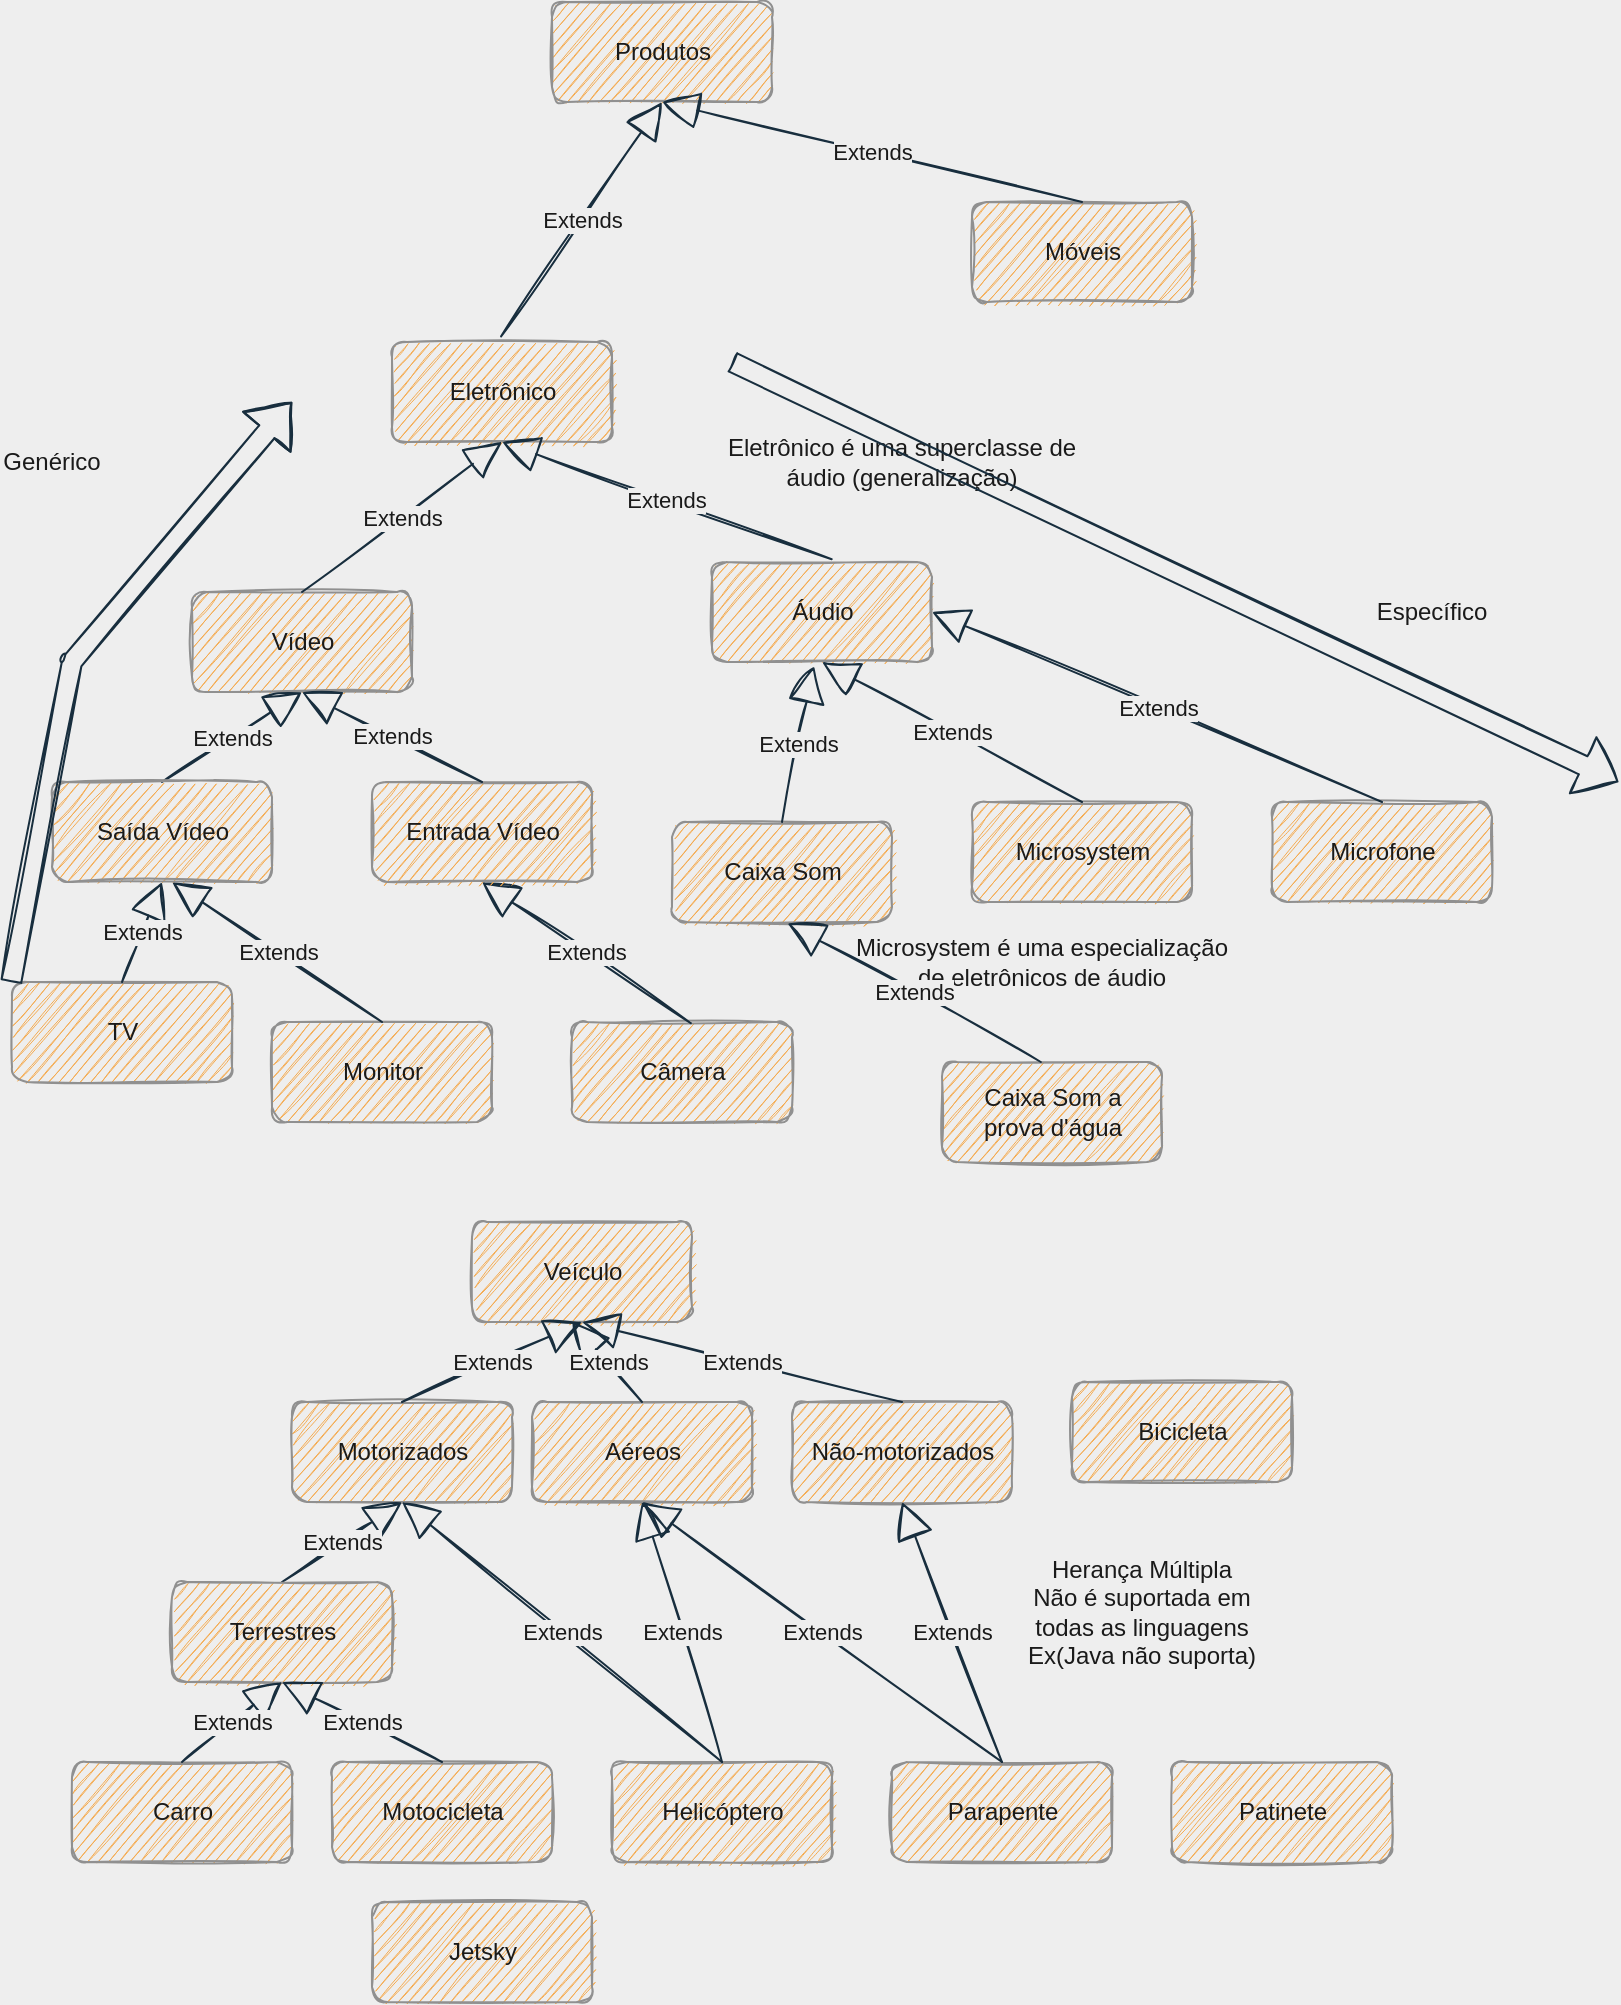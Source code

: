 <mxfile version="14.4.2" type="device" pages="2"><diagram id="pNvRy6HshbdVwUIG4HeG" name="generalizacao-especializacao"><mxGraphModel dx="1662" dy="1790" grid="1" gridSize="10" guides="1" tooltips="1" connect="1" arrows="1" fold="1" page="1" pageScale="1" pageWidth="1169" pageHeight="827" background="#EEEEEE" math="0" shadow="0"><root><mxCell id="0"/><mxCell id="1" parent="0"/><mxCell id="xik-Tfrkoubl64hdJWwV-4" value="TV" style="html=1;strokeColor=#909090;fillColor=#F5AB50;fontColor=#1A1A1A;sketch=1;rounded=1;" parent="1" vertex="1"><mxGeometry x="10" y="330" width="110" height="50" as="geometry"/></mxCell><mxCell id="xik-Tfrkoubl64hdJWwV-5" value="Monitor" style="html=1;strokeColor=#909090;fillColor=#F5AB50;fontColor=#1A1A1A;sketch=1;rounded=1;" parent="1" vertex="1"><mxGeometry x="140" y="350" width="110" height="50" as="geometry"/></mxCell><mxCell id="xik-Tfrkoubl64hdJWwV-6" value="Câmera" style="html=1;strokeColor=#909090;fillColor=#F5AB50;fontColor=#1A1A1A;sketch=1;rounded=1;" parent="1" vertex="1"><mxGeometry x="290" y="350" width="110" height="50" as="geometry"/></mxCell><mxCell id="xik-Tfrkoubl64hdJWwV-7" value="Microsystem" style="html=1;strokeColor=#909090;fillColor=#F5AB50;fontColor=#1A1A1A;sketch=1;rounded=1;" parent="1" vertex="1"><mxGeometry x="490" y="240" width="110" height="50" as="geometry"/></mxCell><mxCell id="xik-Tfrkoubl64hdJWwV-8" value="Caixa Som" style="html=1;strokeColor=#909090;fillColor=#F5AB50;fontColor=#1A1A1A;sketch=1;rounded=1;" parent="1" vertex="1"><mxGeometry x="340" y="250" width="110" height="50" as="geometry"/></mxCell><mxCell id="xik-Tfrkoubl64hdJWwV-9" value="Eletrônico" style="html=1;strokeColor=#909090;fillColor=#F5AB50;fontColor=#1A1A1A;sketch=1;rounded=1;" parent="1" vertex="1"><mxGeometry x="200" y="10" width="110" height="50" as="geometry"/></mxCell><mxCell id="xik-Tfrkoubl64hdJWwV-10" value="Vídeo" style="html=1;strokeColor=#909090;fillColor=#F5AB50;fontColor=#1A1A1A;sketch=1;rounded=1;" parent="1" vertex="1"><mxGeometry x="100" y="135" width="110" height="50" as="geometry"/></mxCell><mxCell id="xik-Tfrkoubl64hdJWwV-11" value="Extends" style="endArrow=block;endSize=16;endFill=0;html=1;strokeColor=#182E3E;fontColor=#1A1A1A;exitX=0.5;exitY=0;exitDx=0;exitDy=0;entryX=0.5;entryY=1;entryDx=0;entryDy=0;labelBackgroundColor=#EEEEEE;sketch=1;" parent="1" source="xik-Tfrkoubl64hdJWwV-15" target="xik-Tfrkoubl64hdJWwV-10" edge="1"><mxGeometry width="160" relative="1" as="geometry"><mxPoint x="120" y="190" as="sourcePoint"/><mxPoint x="280" y="190" as="targetPoint"/></mxGeometry></mxCell><mxCell id="xik-Tfrkoubl64hdJWwV-12" value="Extends" style="endArrow=block;endSize=16;endFill=0;html=1;strokeColor=#182E3E;fontColor=#1A1A1A;exitX=0.5;exitY=0;exitDx=0;exitDy=0;entryX=0.5;entryY=1;entryDx=0;entryDy=0;labelBackgroundColor=#EEEEEE;sketch=1;" parent="1" source="xik-Tfrkoubl64hdJWwV-10" target="xik-Tfrkoubl64hdJWwV-9" edge="1"><mxGeometry width="160" relative="1" as="geometry"><mxPoint x="105" y="230" as="sourcePoint"/><mxPoint x="155" y="170" as="targetPoint"/></mxGeometry></mxCell><mxCell id="xik-Tfrkoubl64hdJWwV-13" value="Extends" style="endArrow=block;endSize=16;endFill=0;html=1;strokeColor=#182E3E;fontColor=#1A1A1A;exitX=0.5;exitY=0;exitDx=0;exitDy=0;labelBackgroundColor=#EEEEEE;sketch=1;" parent="1" source="xik-Tfrkoubl64hdJWwV-5" edge="1"><mxGeometry width="160" relative="1" as="geometry"><mxPoint x="85" y="260" as="sourcePoint"/><mxPoint x="90" y="280" as="targetPoint"/></mxGeometry></mxCell><mxCell id="xik-Tfrkoubl64hdJWwV-14" value="Extends" style="endArrow=block;endSize=16;endFill=0;html=1;strokeColor=#182E3E;fontColor=#1A1A1A;exitX=0.54;exitY=0.012;exitDx=0;exitDy=0;exitPerimeter=0;entryX=0.5;entryY=1;entryDx=0;entryDy=0;labelBackgroundColor=#EEEEEE;sketch=1;" parent="1" source="xik-Tfrkoubl64hdJWwV-6" target="xik-Tfrkoubl64hdJWwV-17" edge="1"><mxGeometry width="160" relative="1" as="geometry"><mxPoint x="235" y="260" as="sourcePoint"/><mxPoint x="240" y="190" as="targetPoint"/></mxGeometry></mxCell><mxCell id="xik-Tfrkoubl64hdJWwV-15" value="Saída Vídeo" style="html=1;strokeColor=#909090;fillColor=#F5AB50;fontColor=#1A1A1A;sketch=1;rounded=1;" parent="1" vertex="1"><mxGeometry x="30" y="230" width="110" height="50" as="geometry"/></mxCell><mxCell id="xik-Tfrkoubl64hdJWwV-16" value="Extends" style="endArrow=block;endSize=16;endFill=0;html=1;strokeColor=#182E3E;fontColor=#1A1A1A;exitX=0.5;exitY=0;exitDx=0;exitDy=0;entryX=0.5;entryY=1;entryDx=0;entryDy=0;labelBackgroundColor=#EEEEEE;sketch=1;" parent="1" source="xik-Tfrkoubl64hdJWwV-4" target="xik-Tfrkoubl64hdJWwV-15" edge="1"><mxGeometry width="160" relative="1" as="geometry"><mxPoint x="65" y="330" as="sourcePoint"/><mxPoint x="155" y="180" as="targetPoint"/></mxGeometry></mxCell><mxCell id="xik-Tfrkoubl64hdJWwV-17" value="Entrada Vídeo" style="html=1;strokeColor=#909090;fillColor=#F5AB50;fontColor=#1A1A1A;sketch=1;rounded=1;" parent="1" vertex="1"><mxGeometry x="190" y="230" width="110" height="50" as="geometry"/></mxCell><mxCell id="xik-Tfrkoubl64hdJWwV-18" value="Extends" style="endArrow=block;endSize=16;endFill=0;html=1;strokeColor=#182E3E;fontColor=#1A1A1A;exitX=0.5;exitY=0;exitDx=0;exitDy=0;entryX=0.5;entryY=1;entryDx=0;entryDy=0;labelBackgroundColor=#EEEEEE;sketch=1;" parent="1" source="xik-Tfrkoubl64hdJWwV-17" target="xik-Tfrkoubl64hdJWwV-10" edge="1"><mxGeometry width="160" relative="1" as="geometry"><mxPoint x="359.4" y="360.6" as="sourcePoint"/><mxPoint x="255" y="290" as="targetPoint"/></mxGeometry></mxCell><mxCell id="xik-Tfrkoubl64hdJWwV-19" value="Áudio" style="html=1;strokeColor=#909090;fillColor=#F5AB50;fontColor=#1A1A1A;sketch=1;rounded=1;" parent="1" vertex="1"><mxGeometry x="360" y="120" width="110" height="50" as="geometry"/></mxCell><mxCell id="xik-Tfrkoubl64hdJWwV-20" value="Extends" style="endArrow=block;endSize=16;endFill=0;html=1;strokeColor=#182E3E;fontColor=#1A1A1A;exitX=0.544;exitY=-0.028;exitDx=0;exitDy=0;exitPerimeter=0;entryX=0.5;entryY=1;entryDx=0;entryDy=0;labelBackgroundColor=#EEEEEE;sketch=1;" parent="1" source="xik-Tfrkoubl64hdJWwV-19" target="xik-Tfrkoubl64hdJWwV-9" edge="1"><mxGeometry width="160" relative="1" as="geometry"><mxPoint x="255" y="240" as="sourcePoint"/><mxPoint x="240" y="80" as="targetPoint"/></mxGeometry></mxCell><mxCell id="xik-Tfrkoubl64hdJWwV-21" value="Extends" style="endArrow=block;endSize=16;endFill=0;html=1;strokeColor=#182E3E;fontColor=#1A1A1A;exitX=0.5;exitY=0;exitDx=0;exitDy=0;entryX=0.5;entryY=1;entryDx=0;entryDy=0;labelBackgroundColor=#EEEEEE;sketch=1;" parent="1" source="xik-Tfrkoubl64hdJWwV-7" target="xik-Tfrkoubl64hdJWwV-19" edge="1"><mxGeometry width="160" relative="1" as="geometry"><mxPoint x="329.84" y="138.6" as="sourcePoint"/><mxPoint x="220" y="80" as="targetPoint"/></mxGeometry></mxCell><mxCell id="xik-Tfrkoubl64hdJWwV-22" value="Extends" style="endArrow=block;endSize=16;endFill=0;html=1;strokeColor=#182E3E;fontColor=#1A1A1A;exitX=0.5;exitY=0;exitDx=0;exitDy=0;labelBackgroundColor=#EEEEEE;sketch=1;" parent="1" source="xik-Tfrkoubl64hdJWwV-8" edge="1"><mxGeometry width="160" relative="1" as="geometry"><mxPoint x="555" y="250" as="sourcePoint"/><mxPoint x="411" y="172" as="targetPoint"/></mxGeometry></mxCell><mxCell id="xik-Tfrkoubl64hdJWwV-23" value="Microfone" style="html=1;strokeColor=#909090;fillColor=#F5AB50;fontColor=#1A1A1A;sketch=1;rounded=1;" parent="1" vertex="1"><mxGeometry x="640" y="240" width="110" height="50" as="geometry"/></mxCell><mxCell id="xik-Tfrkoubl64hdJWwV-26" value="Extends" style="endArrow=block;endSize=16;endFill=0;html=1;strokeColor=#182E3E;fontColor=#1A1A1A;exitX=0.5;exitY=0;exitDx=0;exitDy=0;entryX=1;entryY=0.5;entryDx=0;entryDy=0;labelBackgroundColor=#EEEEEE;sketch=1;" parent="1" source="xik-Tfrkoubl64hdJWwV-23" target="xik-Tfrkoubl64hdJWwV-19" edge="1"><mxGeometry width="160" relative="1" as="geometry"><mxPoint x="555" y="250" as="sourcePoint"/><mxPoint x="425" y="180" as="targetPoint"/></mxGeometry></mxCell><mxCell id="xik-Tfrkoubl64hdJWwV-27" value="Eletrônico é uma superclasse de áudio (generalização)" style="text;html=1;strokeColor=none;fillColor=none;align=center;verticalAlign=middle;whiteSpace=wrap;fontColor=#1A1A1A;sketch=1;rounded=1;" parent="1" vertex="1"><mxGeometry x="360" y="60" width="190" height="20" as="geometry"/></mxCell><mxCell id="xik-Tfrkoubl64hdJWwV-28" value="Microsystem é uma especialização de eletrônicos de áudio" style="text;html=1;strokeColor=none;fillColor=none;align=center;verticalAlign=middle;whiteSpace=wrap;fontColor=#1A1A1A;sketch=1;rounded=1;" parent="1" vertex="1"><mxGeometry x="430" y="310" width="190" height="20" as="geometry"/></mxCell><mxCell id="xik-Tfrkoubl64hdJWwV-29" value="Caixa Som a &lt;br&gt;prova d'água" style="html=1;strokeColor=#909090;fillColor=#F5AB50;fontColor=#1A1A1A;sketch=1;rounded=1;" parent="1" vertex="1"><mxGeometry x="475" y="370" width="110" height="50" as="geometry"/></mxCell><mxCell id="xik-Tfrkoubl64hdJWwV-30" value="Extends" style="endArrow=block;endSize=16;endFill=0;html=1;strokeColor=#182E3E;fontColor=#1A1A1A;exitX=0.54;exitY=0.012;exitDx=0;exitDy=0;exitPerimeter=0;entryX=0.525;entryY=1.012;entryDx=0;entryDy=0;entryPerimeter=0;labelBackgroundColor=#EEEEEE;sketch=1;" parent="1" target="xik-Tfrkoubl64hdJWwV-8" edge="1"><mxGeometry width="160" relative="1" as="geometry"><mxPoint x="524.4" y="370" as="sourcePoint"/><mxPoint x="420" y="299.4" as="targetPoint"/></mxGeometry></mxCell><mxCell id="xik-Tfrkoubl64hdJWwV-31" value="Carro" style="html=1;strokeColor=#909090;fillColor=#F5AB50;fontColor=#1A1A1A;sketch=1;rounded=1;" parent="1" vertex="1"><mxGeometry x="40" y="720" width="110" height="50" as="geometry"/></mxCell><mxCell id="xik-Tfrkoubl64hdJWwV-32" value="Motocicleta" style="html=1;strokeColor=#909090;fillColor=#F5AB50;fontColor=#1A1A1A;sketch=1;rounded=1;" parent="1" vertex="1"><mxGeometry x="170" y="720" width="110" height="50" as="geometry"/></mxCell><mxCell id="xik-Tfrkoubl64hdJWwV-33" value="Bicicleta" style="html=1;strokeColor=#909090;fillColor=#F5AB50;fontColor=#1A1A1A;sketch=1;rounded=1;" parent="1" vertex="1"><mxGeometry x="540" y="530" width="110" height="50" as="geometry"/></mxCell><mxCell id="xik-Tfrkoubl64hdJWwV-34" value="Jetsky" style="html=1;strokeColor=#909090;fillColor=#F5AB50;fontColor=#1A1A1A;sketch=1;rounded=1;" parent="1" vertex="1"><mxGeometry x="190" y="790" width="110" height="50" as="geometry"/></mxCell><mxCell id="xik-Tfrkoubl64hdJWwV-35" value="Helicóptero" style="html=1;strokeColor=#909090;fillColor=#F5AB50;fontColor=#1A1A1A;sketch=1;rounded=1;" parent="1" vertex="1"><mxGeometry x="310" y="720" width="110" height="50" as="geometry"/></mxCell><mxCell id="xik-Tfrkoubl64hdJWwV-36" value="Veículo" style="html=1;strokeColor=#909090;fillColor=#F5AB50;fontColor=#1A1A1A;sketch=1;rounded=1;" parent="1" vertex="1"><mxGeometry x="240" y="450" width="110" height="50" as="geometry"/></mxCell><mxCell id="xik-Tfrkoubl64hdJWwV-37" value="Patinete" style="html=1;strokeColor=#909090;fillColor=#F5AB50;fontColor=#1A1A1A;sketch=1;rounded=1;" parent="1" vertex="1"><mxGeometry x="590" y="720" width="110" height="50" as="geometry"/></mxCell><mxCell id="xik-Tfrkoubl64hdJWwV-38" value="Motorizados" style="html=1;strokeColor=#909090;fillColor=#F5AB50;fontColor=#1A1A1A;sketch=1;rounded=1;" parent="1" vertex="1"><mxGeometry x="150" y="540" width="110" height="50" as="geometry"/></mxCell><mxCell id="xik-Tfrkoubl64hdJWwV-39" value="Não-motorizados" style="html=1;strokeColor=#909090;fillColor=#F5AB50;fontColor=#1A1A1A;sketch=1;rounded=1;" parent="1" vertex="1"><mxGeometry x="400" y="540" width="110" height="50" as="geometry"/></mxCell><mxCell id="xik-Tfrkoubl64hdJWwV-40" value="Extends" style="endArrow=block;endSize=16;endFill=0;html=1;strokeColor=#182E3E;fontColor=#1A1A1A;exitX=0.5;exitY=0;exitDx=0;exitDy=0;entryX=0.5;entryY=1;entryDx=0;entryDy=0;labelBackgroundColor=#EEEEEE;sketch=1;" parent="1" source="xik-Tfrkoubl64hdJWwV-38" target="xik-Tfrkoubl64hdJWwV-36" edge="1"><mxGeometry width="160" relative="1" as="geometry"><mxPoint x="280" y="600" as="sourcePoint"/><mxPoint x="440" y="600" as="targetPoint"/></mxGeometry></mxCell><mxCell id="xik-Tfrkoubl64hdJWwV-41" value="Extends" style="endArrow=block;endSize=16;endFill=0;html=1;strokeColor=#182E3E;fontColor=#1A1A1A;exitX=0.5;exitY=0;exitDx=0;exitDy=0;entryX=0.5;entryY=1;entryDx=0;entryDy=0;labelBackgroundColor=#EEEEEE;sketch=1;" parent="1" source="xik-Tfrkoubl64hdJWwV-39" target="xik-Tfrkoubl64hdJWwV-36" edge="1"><mxGeometry width="160" relative="1" as="geometry"><mxPoint x="215" y="550" as="sourcePoint"/><mxPoint x="305" y="510" as="targetPoint"/></mxGeometry></mxCell><mxCell id="xik-Tfrkoubl64hdJWwV-42" value="Extends" style="endArrow=block;endSize=16;endFill=0;html=1;strokeColor=#182E3E;fontColor=#1A1A1A;exitX=0.5;exitY=0;exitDx=0;exitDy=0;entryX=0.5;entryY=1;entryDx=0;entryDy=0;labelBackgroundColor=#EEEEEE;sketch=1;" parent="1" source="xik-Tfrkoubl64hdJWwV-43" target="xik-Tfrkoubl64hdJWwV-38" edge="1"><mxGeometry width="160" relative="1" as="geometry"><mxPoint x="230" y="610" as="sourcePoint"/><mxPoint x="320" y="570" as="targetPoint"/></mxGeometry></mxCell><mxCell id="xik-Tfrkoubl64hdJWwV-43" value="Terrestres" style="html=1;strokeColor=#909090;fillColor=#F5AB50;fontColor=#1A1A1A;sketch=1;rounded=1;" parent="1" vertex="1"><mxGeometry x="90" y="630" width="110" height="50" as="geometry"/></mxCell><mxCell id="xik-Tfrkoubl64hdJWwV-44" value="Extends" style="endArrow=block;endSize=16;endFill=0;html=1;strokeColor=#182E3E;fontColor=#1A1A1A;exitX=0.5;exitY=0;exitDx=0;exitDy=0;entryX=0.5;entryY=1;entryDx=0;entryDy=0;labelBackgroundColor=#EEEEEE;sketch=1;" parent="1" source="xik-Tfrkoubl64hdJWwV-31" target="xik-Tfrkoubl64hdJWwV-43" edge="1"><mxGeometry width="160" relative="1" as="geometry"><mxPoint x="105" y="690" as="sourcePoint"/><mxPoint x="205" y="590" as="targetPoint"/></mxGeometry></mxCell><mxCell id="xik-Tfrkoubl64hdJWwV-45" value="Aéreos" style="html=1;strokeColor=#909090;fillColor=#F5AB50;fontColor=#1A1A1A;sketch=1;rounded=1;" parent="1" vertex="1"><mxGeometry x="270" y="540" width="110" height="50" as="geometry"/></mxCell><mxCell id="xik-Tfrkoubl64hdJWwV-46" value="Extends" style="endArrow=block;endSize=16;endFill=0;html=1;strokeColor=#182E3E;fontColor=#1A1A1A;exitX=0.5;exitY=0;exitDx=0;exitDy=0;entryX=0.5;entryY=1;entryDx=0;entryDy=0;labelBackgroundColor=#EEEEEE;sketch=1;" parent="1" source="xik-Tfrkoubl64hdJWwV-32" target="xik-Tfrkoubl64hdJWwV-43" edge="1"><mxGeometry width="160" relative="1" as="geometry"><mxPoint x="105" y="730" as="sourcePoint"/><mxPoint x="155" y="690" as="targetPoint"/></mxGeometry></mxCell><mxCell id="xik-Tfrkoubl64hdJWwV-48" value="Extends" style="endArrow=block;endSize=16;endFill=0;html=1;strokeColor=#182E3E;fontColor=#1A1A1A;exitX=0.5;exitY=0;exitDx=0;exitDy=0;entryX=0.5;entryY=1;entryDx=0;entryDy=0;labelBackgroundColor=#EEEEEE;sketch=1;" parent="1" source="xik-Tfrkoubl64hdJWwV-35" target="xik-Tfrkoubl64hdJWwV-45" edge="1"><mxGeometry width="160" relative="1" as="geometry"><mxPoint x="325" y="650" as="sourcePoint"/><mxPoint x="215" y="600" as="targetPoint"/></mxGeometry></mxCell><mxCell id="xik-Tfrkoubl64hdJWwV-49" value="Parapente" style="html=1;strokeColor=#909090;fillColor=#F5AB50;fontColor=#1A1A1A;sketch=1;rounded=1;" parent="1" vertex="1"><mxGeometry x="450" y="720" width="110" height="50" as="geometry"/></mxCell><mxCell id="xik-Tfrkoubl64hdJWwV-50" value="Extends" style="endArrow=block;endSize=16;endFill=0;html=1;strokeColor=#182E3E;fontColor=#1A1A1A;exitX=0.5;exitY=0;exitDx=0;exitDy=0;entryX=0.5;entryY=1;entryDx=0;entryDy=0;labelBackgroundColor=#EEEEEE;sketch=1;" parent="1" source="xik-Tfrkoubl64hdJWwV-49" target="xik-Tfrkoubl64hdJWwV-39" edge="1"><mxGeometry width="160" relative="1" as="geometry"><mxPoint x="415" y="550" as="sourcePoint"/><mxPoint x="410" y="590" as="targetPoint"/></mxGeometry></mxCell><mxCell id="xik-Tfrkoubl64hdJWwV-52" value="Extends" style="endArrow=block;endSize=16;endFill=0;html=1;strokeColor=#182E3E;fontColor=#1A1A1A;exitX=0.5;exitY=0;exitDx=0;exitDy=0;entryX=0.5;entryY=1;entryDx=0;entryDy=0;labelBackgroundColor=#EEEEEE;sketch=1;" parent="1" source="xik-Tfrkoubl64hdJWwV-49" target="xik-Tfrkoubl64hdJWwV-45" edge="1"><mxGeometry width="160" relative="1" as="geometry"><mxPoint x="420" y="690" as="sourcePoint"/><mxPoint x="580" y="690" as="targetPoint"/></mxGeometry></mxCell><mxCell id="xik-Tfrkoubl64hdJWwV-53" value="Extends" style="endArrow=block;endSize=16;endFill=0;html=1;strokeColor=#182E3E;fontColor=#1A1A1A;exitX=0.5;exitY=0;exitDx=0;exitDy=0;labelBackgroundColor=#EEEEEE;sketch=1;" parent="1" source="xik-Tfrkoubl64hdJWwV-45" edge="1"><mxGeometry width="160" relative="1" as="geometry"><mxPoint x="465" y="550" as="sourcePoint"/><mxPoint x="290" y="500" as="targetPoint"/></mxGeometry></mxCell><mxCell id="xik-Tfrkoubl64hdJWwV-54" value="Extends" style="endArrow=block;endSize=16;endFill=0;html=1;strokeColor=#182E3E;fontColor=#1A1A1A;exitX=0.5;exitY=0;exitDx=0;exitDy=0;entryX=0.5;entryY=1;entryDx=0;entryDy=0;labelBackgroundColor=#EEEEEE;sketch=1;" parent="1" source="xik-Tfrkoubl64hdJWwV-35" target="xik-Tfrkoubl64hdJWwV-38" edge="1"><mxGeometry width="160" relative="1" as="geometry"><mxPoint x="375" y="690" as="sourcePoint"/><mxPoint x="335" y="600" as="targetPoint"/></mxGeometry></mxCell><mxCell id="xik-Tfrkoubl64hdJWwV-56" value="Herança Múltipla&lt;br&gt;Não é suportada em todas as linguagens&lt;br&gt;Ex(Java não suporta)" style="text;html=1;strokeColor=none;fillColor=none;align=center;verticalAlign=middle;whiteSpace=wrap;fontColor=#1A1A1A;sketch=1;rounded=1;" parent="1" vertex="1"><mxGeometry x="510" y="610" width="130" height="70" as="geometry"/></mxCell><mxCell id="xik-Tfrkoubl64hdJWwV-57" value="" style="shape=flexArrow;endArrow=classic;html=1;strokeColor=#182E3E;fontColor=#1A1A1A;labelBackgroundColor=#EEEEEE;sketch=1;" parent="1" edge="1"><mxGeometry width="50" height="50" relative="1" as="geometry"><mxPoint x="9.622" y="330" as="sourcePoint"/><mxPoint x="150" y="40" as="targetPoint"/><Array as="points"><mxPoint x="40" y="170"/></Array></mxGeometry></mxCell><mxCell id="xik-Tfrkoubl64hdJWwV-58" value="Genérico" style="text;html=1;strokeColor=none;fillColor=none;align=center;verticalAlign=middle;whiteSpace=wrap;fontColor=#1A1A1A;sketch=1;rounded=1;" parent="1" vertex="1"><mxGeometry x="10" y="60" width="40" height="20" as="geometry"/></mxCell><mxCell id="xik-Tfrkoubl64hdJWwV-59" value="" style="shape=flexArrow;endArrow=classic;html=1;strokeColor=#182E3E;fontColor=#1A1A1A;labelBackgroundColor=#EEEEEE;sketch=1;" parent="1" edge="1"><mxGeometry width="50" height="50" relative="1" as="geometry"><mxPoint x="370" y="20" as="sourcePoint"/><mxPoint x="813.2" y="230" as="targetPoint"/></mxGeometry></mxCell><mxCell id="xik-Tfrkoubl64hdJWwV-60" value="Específico" style="text;html=1;strokeColor=none;fillColor=none;align=center;verticalAlign=middle;whiteSpace=wrap;fontColor=#1A1A1A;sketch=1;rounded=1;" parent="1" vertex="1"><mxGeometry x="700" y="135" width="40" height="20" as="geometry"/></mxCell><mxCell id="xik-Tfrkoubl64hdJWwV-61" value="Produtos" style="html=1;strokeColor=#909090;fillColor=#F5AB50;fontColor=#1A1A1A;sketch=1;rounded=1;" parent="1" vertex="1"><mxGeometry x="280" y="-160" width="110" height="50" as="geometry"/></mxCell><mxCell id="xik-Tfrkoubl64hdJWwV-62" value="Extends" style="endArrow=block;endSize=16;endFill=0;html=1;strokeColor=#182E3E;fontColor=#1A1A1A;exitX=0.496;exitY=-0.056;exitDx=0;exitDy=0;entryX=0.5;entryY=1;entryDx=0;entryDy=0;exitPerimeter=0;labelBackgroundColor=#EEEEEE;sketch=1;" parent="1" source="xik-Tfrkoubl64hdJWwV-9" target="xik-Tfrkoubl64hdJWwV-61" edge="1"><mxGeometry width="160" relative="1" as="geometry"><mxPoint x="165" y="140" as="sourcePoint"/><mxPoint x="265" y="70" as="targetPoint"/></mxGeometry></mxCell><mxCell id="xik-Tfrkoubl64hdJWwV-63" value="Móveis" style="html=1;strokeColor=#909090;fillColor=#F5AB50;fontColor=#1A1A1A;sketch=1;rounded=1;" parent="1" vertex="1"><mxGeometry x="490" y="-60" width="110" height="50" as="geometry"/></mxCell><mxCell id="xik-Tfrkoubl64hdJWwV-64" value="Extends" style="endArrow=block;endSize=16;endFill=0;html=1;strokeColor=#182E3E;fontColor=#1A1A1A;exitX=0.5;exitY=0;exitDx=0;exitDy=0;entryX=0.5;entryY=1;entryDx=0;entryDy=0;labelBackgroundColor=#EEEEEE;sketch=1;" parent="1" source="xik-Tfrkoubl64hdJWwV-63" target="xik-Tfrkoubl64hdJWwV-61" edge="1"><mxGeometry width="160" relative="1" as="geometry"><mxPoint x="264.56" y="17.2" as="sourcePoint"/><mxPoint x="345" y="-100" as="targetPoint"/></mxGeometry></mxCell></root></mxGraphModel></diagram><diagram id="WjxYW7se22wgXcxE3XEt" name="hierarquia-classes"><mxGraphModel dx="1960" dy="1286" grid="1" gridSize="10" guides="1" tooltips="1" connect="1" arrows="1" fold="1" page="1" pageScale="1" pageWidth="1169" pageHeight="827" background="#EEEEEE" math="0" shadow="0"><root><mxCell id="DKGGDvqiNPfzEnvMIPVl-0"/><mxCell id="DKGGDvqiNPfzEnvMIPVl-1" parent="DKGGDvqiNPfzEnvMIPVl-0"/><mxCell id="DKGGDvqiNPfzEnvMIPVl-2" value="Conta" style="swimlane;fontStyle=1;align=center;verticalAlign=top;childLayout=stackLayout;horizontal=1;startSize=26;horizontalStack=0;resizeParent=1;resizeParentMax=0;resizeLast=0;collapsible=1;marginBottom=0;strokeColor=#909090;fillColor=#F5AB50;fontColor=#1A1A1A;sketch=1;rounded=1;" parent="DKGGDvqiNPfzEnvMIPVl-1" vertex="1"><mxGeometry x="290" width="160" height="216" as="geometry"/></mxCell><mxCell id="DKGGDvqiNPfzEnvMIPVl-3" value="+ agencia: int" style="text;strokeColor=none;fillColor=none;align=left;verticalAlign=top;spacingLeft=4;spacingRight=4;overflow=hidden;rotatable=0;points=[[0,0.5],[1,0.5]];portConstraint=eastwest;sketch=1;rounded=1;fontColor=#1A1A1A;" parent="DKGGDvqiNPfzEnvMIPVl-2" vertex="1"><mxGeometry y="26" width="160" height="26" as="geometry"/></mxCell><mxCell id="DKGGDvqiNPfzEnvMIPVl-6" value="+ numero: int" style="text;strokeColor=none;fillColor=none;align=left;verticalAlign=top;spacingLeft=4;spacingRight=4;overflow=hidden;rotatable=0;points=[[0,0.5],[1,0.5]];portConstraint=eastwest;sketch=1;rounded=1;fontColor=#1A1A1A;" parent="DKGGDvqiNPfzEnvMIPVl-2" vertex="1"><mxGeometry y="52" width="160" height="26" as="geometry"/></mxCell><mxCell id="DKGGDvqiNPfzEnvMIPVl-8" value="+ titular: String" style="text;strokeColor=none;fillColor=none;align=left;verticalAlign=top;spacingLeft=4;spacingRight=4;overflow=hidden;rotatable=0;points=[[0,0.5],[1,0.5]];portConstraint=eastwest;sketch=1;rounded=1;fontColor=#1A1A1A;" parent="DKGGDvqiNPfzEnvMIPVl-2" vertex="1"><mxGeometry y="78" width="160" height="26" as="geometry"/></mxCell><mxCell id="DKGGDvqiNPfzEnvMIPVl-7" value="+ saldo: int" style="text;strokeColor=none;fillColor=none;align=left;verticalAlign=top;spacingLeft=4;spacingRight=4;overflow=hidden;rotatable=0;points=[[0,0.5],[1,0.5]];portConstraint=eastwest;sketch=1;rounded=1;fontColor=#1A1A1A;" parent="DKGGDvqiNPfzEnvMIPVl-2" vertex="1"><mxGeometry y="104" width="160" height="26" as="geometry"/></mxCell><mxCell id="DKGGDvqiNPfzEnvMIPVl-16" value="+ limiteSaques: int = 10" style="text;strokeColor=none;fillColor=none;align=left;verticalAlign=top;spacingLeft=4;spacingRight=4;overflow=hidden;rotatable=0;points=[[0,0.5],[1,0.5]];portConstraint=eastwest;sketch=1;rounded=1;fontColor=#1A1A1A;" parent="DKGGDvqiNPfzEnvMIPVl-2" vertex="1"><mxGeometry y="130" width="160" height="26" as="geometry"/></mxCell><mxCell id="DKGGDvqiNPfzEnvMIPVl-4" value="" style="line;strokeWidth=1;fillColor=none;align=left;verticalAlign=middle;spacingTop=-1;spacingLeft=3;spacingRight=3;rotatable=0;labelPosition=right;points=[];portConstraint=eastwest;sketch=1;rounded=1;labelBackgroundColor=#EEEEEE;strokeColor=#909090;fontColor=#1A1A1A;" parent="DKGGDvqiNPfzEnvMIPVl-2" vertex="1"><mxGeometry y="156" width="160" height="8" as="geometry"/></mxCell><mxCell id="DKGGDvqiNPfzEnvMIPVl-5" value="+ sacar(valor)" style="text;strokeColor=none;fillColor=none;align=left;verticalAlign=top;spacingLeft=4;spacingRight=4;overflow=hidden;rotatable=0;points=[[0,0.5],[1,0.5]];portConstraint=eastwest;sketch=1;rounded=1;fontColor=#1A1A1A;" parent="DKGGDvqiNPfzEnvMIPVl-2" vertex="1"><mxGeometry y="164" width="160" height="26" as="geometry"/></mxCell><mxCell id="DKGGDvqiNPfzEnvMIPVl-34" value="+ depositar(valor)" style="text;strokeColor=none;fillColor=none;align=left;verticalAlign=top;spacingLeft=4;spacingRight=4;overflow=hidden;rotatable=0;points=[[0,0.5],[1,0.5]];portConstraint=eastwest;sketch=1;rounded=1;fontColor=#1A1A1A;" parent="DKGGDvqiNPfzEnvMIPVl-2" vertex="1"><mxGeometry y="190" width="160" height="26" as="geometry"/></mxCell><mxCell id="DKGGDvqiNPfzEnvMIPVl-9" value="Poupança" style="swimlane;fontStyle=1;align=center;verticalAlign=top;childLayout=stackLayout;horizontal=1;startSize=26;horizontalStack=0;resizeParent=1;resizeParentMax=0;resizeLast=0;collapsible=1;marginBottom=0;strokeColor=#909090;fillColor=#F5AB50;fontColor=#1A1A1A;sketch=1;rounded=1;" parent="DKGGDvqiNPfzEnvMIPVl-1" vertex="1"><mxGeometry x="200" y="340" width="160" height="86" as="geometry"/></mxCell><mxCell id="DKGGDvqiNPfzEnvMIPVl-13" value="+ saldo: int" style="text;strokeColor=none;fillColor=none;align=left;verticalAlign=top;spacingLeft=4;spacingRight=4;overflow=hidden;rotatable=0;points=[[0,0.5],[1,0.5]];portConstraint=eastwest;sketch=1;rounded=1;fontColor=#1A1A1A;" parent="DKGGDvqiNPfzEnvMIPVl-9" vertex="1"><mxGeometry y="26" width="160" height="26" as="geometry"/></mxCell><mxCell id="DKGGDvqiNPfzEnvMIPVl-14" value="" style="line;strokeWidth=1;fillColor=none;align=left;verticalAlign=middle;spacingTop=-1;spacingLeft=3;spacingRight=3;rotatable=0;labelPosition=right;points=[];portConstraint=eastwest;sketch=1;rounded=1;labelBackgroundColor=#EEEEEE;strokeColor=#909090;fontColor=#1A1A1A;" parent="DKGGDvqiNPfzEnvMIPVl-9" vertex="1"><mxGeometry y="52" width="160" height="8" as="geometry"/></mxCell><mxCell id="DKGGDvqiNPfzEnvMIPVl-15" value="+ aplicarRendimentos()" style="text;strokeColor=none;fillColor=none;align=left;verticalAlign=top;spacingLeft=4;spacingRight=4;overflow=hidden;rotatable=0;points=[[0,0.5],[1,0.5]];portConstraint=eastwest;sketch=1;rounded=1;fontColor=#1A1A1A;" parent="DKGGDvqiNPfzEnvMIPVl-9" vertex="1"><mxGeometry y="60" width="160" height="26" as="geometry"/></mxCell><mxCell id="DKGGDvqiNPfzEnvMIPVl-17" value="Extends" style="endArrow=block;endSize=16;endFill=0;html=1;strokeColor=#182E3E;fontColor=#1A1A1A;entryX=0.465;entryY=1.046;entryDx=0;entryDy=0;entryPerimeter=0;exitX=0.5;exitY=0;exitDx=0;exitDy=0;sketch=1;labelBackgroundColor=#EEEEEE;" parent="DKGGDvqiNPfzEnvMIPVl-1" source="DKGGDvqiNPfzEnvMIPVl-9" target="DKGGDvqiNPfzEnvMIPVl-34" edge="1"><mxGeometry width="160" relative="1" as="geometry"><mxPoint x="150" y="320" as="sourcePoint"/><mxPoint x="310" y="320" as="targetPoint"/></mxGeometry></mxCell><mxCell id="DKGGDvqiNPfzEnvMIPVl-18" value="ContaSalário" style="swimlane;fontStyle=1;align=center;verticalAlign=top;childLayout=stackLayout;horizontal=1;startSize=26;horizontalStack=0;resizeParent=1;resizeParentMax=0;resizeLast=0;collapsible=1;marginBottom=0;strokeColor=#909090;fillColor=#F5AB50;fontColor=#1A1A1A;sketch=1;rounded=1;" parent="DKGGDvqiNPfzEnvMIPVl-1" vertex="1"><mxGeometry x="20" y="340" width="160" height="112" as="geometry"/></mxCell><mxCell id="DKGGDvqiNPfzEnvMIPVl-19" value="+ limiteSaques: int = 2" style="text;strokeColor=none;fillColor=none;align=left;verticalAlign=top;spacingLeft=4;spacingRight=4;overflow=hidden;rotatable=0;points=[[0,0.5],[1,0.5]];portConstraint=eastwest;sketch=1;rounded=1;fontColor=#1A1A1A;" parent="DKGGDvqiNPfzEnvMIPVl-18" vertex="1"><mxGeometry y="26" width="160" height="26" as="geometry"/></mxCell><mxCell id="DKGGDvqiNPfzEnvMIPVl-35" value="+ limiteDepositos: int = 2" style="text;strokeColor=none;fillColor=none;align=left;verticalAlign=top;spacingLeft=4;spacingRight=4;overflow=hidden;rotatable=0;points=[[0,0.5],[1,0.5]];portConstraint=eastwest;sketch=1;rounded=1;fontColor=#1A1A1A;" parent="DKGGDvqiNPfzEnvMIPVl-18" vertex="1"><mxGeometry y="52" width="160" height="26" as="geometry"/></mxCell><mxCell id="DKGGDvqiNPfzEnvMIPVl-20" value="" style="line;strokeWidth=1;fillColor=none;align=left;verticalAlign=middle;spacingTop=-1;spacingLeft=3;spacingRight=3;rotatable=0;labelPosition=right;points=[];portConstraint=eastwest;sketch=1;rounded=1;labelBackgroundColor=#EEEEEE;strokeColor=#909090;fontColor=#1A1A1A;" parent="DKGGDvqiNPfzEnvMIPVl-18" vertex="1"><mxGeometry y="78" width="160" height="8" as="geometry"/></mxCell><mxCell id="DKGGDvqiNPfzEnvMIPVl-21" value="+ depositar(valor): type" style="text;strokeColor=none;fillColor=none;align=left;verticalAlign=top;spacingLeft=4;spacingRight=4;overflow=hidden;rotatable=0;points=[[0,0.5],[1,0.5]];portConstraint=eastwest;sketch=1;rounded=1;fontColor=#1A1A1A;" parent="DKGGDvqiNPfzEnvMIPVl-18" vertex="1"><mxGeometry y="86" width="160" height="26" as="geometry"/></mxCell><mxCell id="DKGGDvqiNPfzEnvMIPVl-22" value="Extends" style="endArrow=block;endSize=16;endFill=0;html=1;strokeColor=#182E3E;fontColor=#1A1A1A;entryX=0.45;entryY=1.027;entryDx=0;entryDy=0;entryPerimeter=0;exitX=0.5;exitY=0;exitDx=0;exitDy=0;sketch=1;labelBackgroundColor=#EEEEEE;" parent="DKGGDvqiNPfzEnvMIPVl-1" source="DKGGDvqiNPfzEnvMIPVl-18" target="DKGGDvqiNPfzEnvMIPVl-34" edge="1"><mxGeometry width="160" relative="1" as="geometry"><mxPoint x="420" y="350" as="sourcePoint"/><mxPoint x="269.68" y="240.988" as="targetPoint"/></mxGeometry></mxCell><mxCell id="DKGGDvqiNPfzEnvMIPVl-23" value="ContaConjunta" style="swimlane;fontStyle=1;align=center;verticalAlign=top;childLayout=stackLayout;horizontal=1;startSize=26;horizontalStack=0;resizeParent=1;resizeParentMax=0;resizeLast=0;collapsible=1;marginBottom=0;strokeColor=#909090;fillColor=#F5AB50;fontColor=#1A1A1A;sketch=1;rounded=1;" parent="DKGGDvqiNPfzEnvMIPVl-1" vertex="1"><mxGeometry x="380" y="340" width="160" height="86" as="geometry"/></mxCell><mxCell id="DKGGDvqiNPfzEnvMIPVl-24" value="+ segundoTitular: String" style="text;strokeColor=none;fillColor=none;align=left;verticalAlign=top;spacingLeft=4;spacingRight=4;overflow=hidden;rotatable=0;points=[[0,0.5],[1,0.5]];portConstraint=eastwest;sketch=1;rounded=1;fontColor=#1A1A1A;" parent="DKGGDvqiNPfzEnvMIPVl-23" vertex="1"><mxGeometry y="26" width="160" height="26" as="geometry"/></mxCell><mxCell id="DKGGDvqiNPfzEnvMIPVl-25" value="" style="line;strokeWidth=1;fillColor=none;align=left;verticalAlign=middle;spacingTop=-1;spacingLeft=3;spacingRight=3;rotatable=0;labelPosition=right;points=[];portConstraint=eastwest;sketch=1;rounded=1;labelBackgroundColor=#EEEEEE;strokeColor=#909090;fontColor=#1A1A1A;" parent="DKGGDvqiNPfzEnvMIPVl-23" vertex="1"><mxGeometry y="52" width="160" height="8" as="geometry"/></mxCell><mxCell id="DKGGDvqiNPfzEnvMIPVl-26" value="+ method(type): type" style="text;strokeColor=none;fillColor=none;align=left;verticalAlign=top;spacingLeft=4;spacingRight=4;overflow=hidden;rotatable=0;points=[[0,0.5],[1,0.5]];portConstraint=eastwest;sketch=1;rounded=1;fontColor=#1A1A1A;" parent="DKGGDvqiNPfzEnvMIPVl-23" vertex="1"><mxGeometry y="60" width="160" height="26" as="geometry"/></mxCell><mxCell id="DKGGDvqiNPfzEnvMIPVl-27" value="Extends" style="endArrow=block;endSize=16;endFill=0;html=1;strokeColor=#182E3E;fontColor=#1A1A1A;exitX=0.5;exitY=0;exitDx=0;exitDy=0;entryX=0.5;entryY=1;entryDx=0;entryDy=0;sketch=1;labelBackgroundColor=#EEEEEE;" parent="DKGGDvqiNPfzEnvMIPVl-1" source="DKGGDvqiNPfzEnvMIPVl-23" target="DKGGDvqiNPfzEnvMIPVl-2" edge="1"><mxGeometry width="160" relative="1" as="geometry"><mxPoint x="380.0" y="360" as="sourcePoint"/><mxPoint x="260" y="230" as="targetPoint"/></mxGeometry></mxCell><mxCell id="DKGGDvqiNPfzEnvMIPVl-28" value="ContaEspecial" style="swimlane;fontStyle=1;align=center;verticalAlign=top;childLayout=stackLayout;horizontal=1;startSize=26;horizontalStack=0;resizeParent=1;resizeParentMax=0;resizeLast=0;collapsible=1;marginBottom=0;strokeColor=#909090;fillColor=#F5AB50;fontColor=#1A1A1A;sketch=1;rounded=1;" parent="DKGGDvqiNPfzEnvMIPVl-1" vertex="1"><mxGeometry x="560" y="340" width="190" height="112" as="geometry"/></mxCell><mxCell id="DKGGDvqiNPfzEnvMIPVl-29" value="+ limite: int" style="text;strokeColor=none;fillColor=none;align=left;verticalAlign=top;spacingLeft=4;spacingRight=4;overflow=hidden;rotatable=0;points=[[0,0.5],[1,0.5]];portConstraint=eastwest;sketch=1;rounded=1;fontColor=#1A1A1A;" parent="DKGGDvqiNPfzEnvMIPVl-28" vertex="1"><mxGeometry y="26" width="190" height="26" as="geometry"/></mxCell><mxCell id="DKGGDvqiNPfzEnvMIPVl-30" value="" style="line;strokeWidth=1;fillColor=none;align=left;verticalAlign=middle;spacingTop=-1;spacingLeft=3;spacingRight=3;rotatable=0;labelPosition=right;points=[];portConstraint=eastwest;sketch=1;rounded=1;labelBackgroundColor=#EEEEEE;strokeColor=#909090;fontColor=#1A1A1A;" parent="DKGGDvqiNPfzEnvMIPVl-28" vertex="1"><mxGeometry y="52" width="190" height="8" as="geometry"/></mxCell><mxCell id="DKGGDvqiNPfzEnvMIPVl-31" value="+ getValorDisponivelSaque(): type" style="text;strokeColor=none;fillColor=none;align=left;verticalAlign=top;spacingLeft=4;spacingRight=4;overflow=hidden;rotatable=0;points=[[0,0.5],[1,0.5]];portConstraint=eastwest;sketch=1;rounded=1;fontColor=#1A1A1A;" parent="DKGGDvqiNPfzEnvMIPVl-28" vertex="1"><mxGeometry y="60" width="190" height="26" as="geometry"/></mxCell><mxCell id="DKGGDvqiNPfzEnvMIPVl-33" value="+ sacar(valor)" style="text;strokeColor=none;fillColor=none;align=left;verticalAlign=top;spacingLeft=4;spacingRight=4;overflow=hidden;rotatable=0;points=[[0,0.5],[1,0.5]];portConstraint=eastwest;sketch=1;rounded=1;fontColor=#1A1A1A;" parent="DKGGDvqiNPfzEnvMIPVl-28" vertex="1"><mxGeometry y="86" width="190" height="26" as="geometry"/></mxCell><mxCell id="DKGGDvqiNPfzEnvMIPVl-32" value="Extends" style="endArrow=block;endSize=16;endFill=0;html=1;strokeColor=#182E3E;fontColor=#1A1A1A;exitX=0.5;exitY=0;exitDx=0;exitDy=0;sketch=1;labelBackgroundColor=#EEEEEE;" parent="DKGGDvqiNPfzEnvMIPVl-1" source="DKGGDvqiNPfzEnvMIPVl-28" edge="1"><mxGeometry width="160" relative="1" as="geometry"><mxPoint x="470" y="350" as="sourcePoint"/><mxPoint x="370" y="220" as="targetPoint"/></mxGeometry></mxCell><mxCell id="DKGGDvqiNPfzEnvMIPVl-36" value="&lt;p style=&quot;margin: 0px ; margin-top: 4px ; text-align: center&quot;&gt;&lt;b&gt;RuntimeException&lt;/b&gt;&lt;/p&gt;&lt;hr size=&quot;1&quot;&gt;&lt;div style=&quot;height: 2px&quot;&gt;&lt;/div&gt;&lt;hr size=&quot;1&quot;&gt;&lt;div style=&quot;height: 2px&quot;&gt;&lt;/div&gt;" style="verticalAlign=top;align=left;overflow=fill;fontSize=12;fontFamily=Helvetica;html=1;strokeColor=#909090;fillColor=#F5AB50;sketch=1;rounded=1;fontColor=#1A1A1A;" parent="DKGGDvqiNPfzEnvMIPVl-1" vertex="1"><mxGeometry x="710" y="20" width="140" height="60" as="geometry"/></mxCell><mxCell id="DKGGDvqiNPfzEnvMIPVl-37" value="&lt;p style=&quot;margin: 0px ; margin-top: 4px ; text-align: center&quot;&gt;&lt;b&gt;DepositoMinimoException&lt;/b&gt;&lt;/p&gt;&lt;hr size=&quot;1&quot;&gt;&lt;div style=&quot;height: 2px&quot;&gt;&lt;/div&gt;&lt;hr size=&quot;1&quot;&gt;&lt;div style=&quot;height: 2px&quot;&gt;&lt;/div&gt;" style="verticalAlign=top;align=left;overflow=fill;fontSize=12;fontFamily=Helvetica;html=1;strokeColor=#909090;fillColor=#F5AB50;sketch=1;rounded=1;fontColor=#1A1A1A;" parent="DKGGDvqiNPfzEnvMIPVl-1" vertex="1"><mxGeometry x="810" y="150" width="200" height="60" as="geometry"/></mxCell><mxCell id="DKGGDvqiNPfzEnvMIPVl-38" value="&lt;p style=&quot;margin: 0px ; margin-top: 4px ; text-align: center&quot;&gt;&lt;b&gt;SaldoInsuficienteSaqueException&lt;/b&gt;&lt;/p&gt;&lt;hr size=&quot;1&quot;&gt;&lt;div style=&quot;height: 2px&quot;&gt;&lt;/div&gt;&lt;hr size=&quot;1&quot;&gt;&lt;div style=&quot;height: 2px&quot;&gt;&lt;/div&gt;" style="verticalAlign=top;align=left;overflow=fill;fontSize=12;fontFamily=Helvetica;html=1;strokeColor=#909090;fillColor=#F5AB50;sketch=1;rounded=1;fontColor=#1A1A1A;" parent="DKGGDvqiNPfzEnvMIPVl-1" vertex="1"><mxGeometry x="550" y="150" width="220" height="60" as="geometry"/></mxCell><mxCell id="DKGGDvqiNPfzEnvMIPVl-39" value="Extends" style="endArrow=block;endSize=16;endFill=0;html=1;strokeColor=#182E3E;fontColor=#1A1A1A;entryX=0.5;entryY=1;entryDx=0;entryDy=0;exitX=0.382;exitY=-0.007;exitDx=0;exitDy=0;exitPerimeter=0;sketch=1;labelBackgroundColor=#EEEEEE;" parent="DKGGDvqiNPfzEnvMIPVl-1" source="DKGGDvqiNPfzEnvMIPVl-38" target="DKGGDvqiNPfzEnvMIPVl-36" edge="1"><mxGeometry width="160" relative="1" as="geometry"><mxPoint x="700" y="273.3" as="sourcePoint"/><mxPoint x="962" y="150.002" as="targetPoint"/></mxGeometry></mxCell><mxCell id="DKGGDvqiNPfzEnvMIPVl-40" value="Extends" style="endArrow=block;endSize=16;endFill=0;html=1;strokeColor=#182E3E;fontColor=#1A1A1A;entryX=0.5;entryY=1;entryDx=0;entryDy=0;exitX=0.5;exitY=0;exitDx=0;exitDy=0;sketch=1;labelBackgroundColor=#EEEEEE;" parent="DKGGDvqiNPfzEnvMIPVl-1" source="DKGGDvqiNPfzEnvMIPVl-37" target="DKGGDvqiNPfzEnvMIPVl-36" edge="1"><mxGeometry width="160" relative="1" as="geometry"><mxPoint x="644.04" y="159.58" as="sourcePoint"/><mxPoint x="790" y="90" as="targetPoint"/></mxGeometry></mxCell><mxCell id="Ui-lPELGETUvStRqzMi6-0" value="Object" style="swimlane;fontStyle=1;align=center;verticalAlign=top;childLayout=stackLayout;horizontal=1;startSize=26;horizontalStack=0;resizeParent=1;resizeParentMax=0;resizeLast=0;collapsible=1;marginBottom=0;strokeColor=#909090;fillColor=#F5AB50;fontColor=#1A1A1A;sketch=1;rounded=1;" vertex="1" parent="DKGGDvqiNPfzEnvMIPVl-1"><mxGeometry x="280" y="-180" width="160" height="34" as="geometry"/></mxCell><mxCell id="Ui-lPELGETUvStRqzMi6-6" value="" style="line;strokeWidth=1;fillColor=none;align=left;verticalAlign=middle;spacingTop=-1;spacingLeft=3;spacingRight=3;rotatable=0;labelPosition=right;points=[];portConstraint=eastwest;sketch=1;rounded=1;labelBackgroundColor=#EEEEEE;strokeColor=#909090;fontColor=#1A1A1A;" vertex="1" parent="Ui-lPELGETUvStRqzMi6-0"><mxGeometry y="26" width="160" height="8" as="geometry"/></mxCell><mxCell id="Ui-lPELGETUvStRqzMi6-9" value="Extends" style="endArrow=block;endSize=16;endFill=0;html=1;strokeColor=#182E3E;fontColor=#1A1A1A;entryX=0.5;entryY=1;entryDx=0;entryDy=0;exitX=0.382;exitY=-0.007;exitDx=0;exitDy=0;exitPerimeter=0;sketch=1;labelBackgroundColor=#EEEEEE;" edge="1" parent="DKGGDvqiNPfzEnvMIPVl-1" target="Ui-lPELGETUvStRqzMi6-0"><mxGeometry width="160" relative="1" as="geometry"><mxPoint x="370.0" y="-0.42" as="sourcePoint"/><mxPoint x="515.96" y="-70" as="targetPoint"/></mxGeometry></mxCell><mxCell id="Ui-lPELGETUvStRqzMi6-10" value="CaixaEletronico" style="swimlane;fontStyle=1;align=center;verticalAlign=top;childLayout=stackLayout;horizontal=1;startSize=26;horizontalStack=0;resizeParent=1;resizeParentMax=0;resizeLast=0;collapsible=1;marginBottom=0;sketch=1;rounded=1;fillColor=#F5AB50;strokeColor=#909090;fontColor=#1A1A1A;" vertex="1" parent="DKGGDvqiNPfzEnvMIPVl-1"><mxGeometry x="-160" y="90" width="160" height="86" as="geometry"/></mxCell><mxCell id="Ui-lPELGETUvStRqzMi6-11" value="+ conta: Conta" style="text;strokeColor=none;fillColor=none;align=left;verticalAlign=top;spacingLeft=4;spacingRight=4;overflow=hidden;rotatable=0;points=[[0,0.5],[1,0.5]];portConstraint=eastwest;sketch=1;rounded=1;fontColor=#1A1A1A;" vertex="1" parent="Ui-lPELGETUvStRqzMi6-10"><mxGeometry y="26" width="160" height="26" as="geometry"/></mxCell><mxCell id="Ui-lPELGETUvStRqzMi6-12" value="" style="line;strokeWidth=1;fillColor=none;align=left;verticalAlign=middle;spacingTop=-1;spacingLeft=3;spacingRight=3;rotatable=0;labelPosition=right;points=[];portConstraint=eastwest;sketch=1;rounded=1;labelBackgroundColor=#EEEEEE;strokeColor=#909090;fontColor=#1A1A1A;" vertex="1" parent="Ui-lPELGETUvStRqzMi6-10"><mxGeometry y="52" width="160" height="8" as="geometry"/></mxCell><mxCell id="Ui-lPELGETUvStRqzMi6-13" value="+ processar(Conta)" style="text;strokeColor=none;fillColor=none;align=left;verticalAlign=top;spacingLeft=4;spacingRight=4;overflow=hidden;rotatable=0;points=[[0,0.5],[1,0.5]];portConstraint=eastwest;sketch=1;rounded=1;fontColor=#1A1A1A;" vertex="1" parent="Ui-lPELGETUvStRqzMi6-10"><mxGeometry y="60" width="160" height="26" as="geometry"/></mxCell><mxCell id="Ui-lPELGETUvStRqzMi6-14" value="" style="endArrow=diamondThin;endFill=0;endSize=24;html=1;strokeColor=#182E3E;fontColor=#1A1A1A;entryX=1;entryY=0.5;entryDx=0;entryDy=0;exitX=-0.002;exitY=0.359;exitDx=0;exitDy=0;exitPerimeter=0;" edge="1" parent="DKGGDvqiNPfzEnvMIPVl-1" source="DKGGDvqiNPfzEnvMIPVl-8" target="Ui-lPELGETUvStRqzMi6-11"><mxGeometry width="160" relative="1" as="geometry"><mxPoint x="-70" y="250" as="sourcePoint"/><mxPoint x="90" y="250" as="targetPoint"/><Array as="points"><mxPoint x="140" y="130"/></Array></mxGeometry></mxCell><mxCell id="Ui-lPELGETUvStRqzMi6-15" value="Usuário" style="swimlane;fontStyle=1;align=center;verticalAlign=top;childLayout=stackLayout;horizontal=1;startSize=26;horizontalStack=0;resizeParent=1;resizeParentMax=0;resizeLast=0;collapsible=1;marginBottom=0;rounded=1;sketch=1;strokeColor=#909090;fillColor=#F5AB50;fontColor=#1A1A1A;" vertex="1" parent="DKGGDvqiNPfzEnvMIPVl-1"><mxGeometry x="140" y="490" width="160" height="164" as="geometry"/></mxCell><mxCell id="Ui-lPELGETUvStRqzMi6-16" value="+ username" style="text;strokeColor=none;fillColor=none;align=left;verticalAlign=top;spacingLeft=4;spacingRight=4;overflow=hidden;rotatable=0;points=[[0,0.5],[1,0.5]];portConstraint=eastwest;" vertex="1" parent="Ui-lPELGETUvStRqzMi6-15"><mxGeometry y="26" width="160" height="26" as="geometry"/></mxCell><mxCell id="Ui-lPELGETUvStRqzMi6-19" value="+ password" style="text;strokeColor=none;fillColor=none;align=left;verticalAlign=top;spacingLeft=4;spacingRight=4;overflow=hidden;rotatable=0;points=[[0,0.5],[1,0.5]];portConstraint=eastwest;" vertex="1" parent="Ui-lPELGETUvStRqzMi6-15"><mxGeometry y="52" width="160" height="26" as="geometry"/></mxCell><mxCell id="Ui-lPELGETUvStRqzMi6-20" value="+ foto?" style="text;strokeColor=none;fillColor=none;align=left;verticalAlign=top;spacingLeft=4;spacingRight=4;overflow=hidden;rotatable=0;points=[[0,0.5],[1,0.5]];portConstraint=eastwest;" vertex="1" parent="Ui-lPELGETUvStRqzMi6-15"><mxGeometry y="78" width="160" height="26" as="geometry"/></mxCell><mxCell id="Ui-lPELGETUvStRqzMi6-17" value="" style="line;strokeWidth=1;fillColor=none;align=left;verticalAlign=middle;spacingTop=-1;spacingLeft=3;spacingRight=3;rotatable=0;labelPosition=right;points=[];portConstraint=eastwest;" vertex="1" parent="Ui-lPELGETUvStRqzMi6-15"><mxGeometry y="104" width="160" height="8" as="geometry"/></mxCell><mxCell id="Ui-lPELGETUvStRqzMi6-18" value="+ login()" style="text;strokeColor=none;fillColor=none;align=left;verticalAlign=top;spacingLeft=4;spacingRight=4;overflow=hidden;rotatable=0;points=[[0,0.5],[1,0.5]];portConstraint=eastwest;" vertex="1" parent="Ui-lPELGETUvStRqzMi6-15"><mxGeometry y="112" width="160" height="26" as="geometry"/></mxCell><mxCell id="Ui-lPELGETUvStRqzMi6-21" value="+ logout()" style="text;strokeColor=none;fillColor=none;align=left;verticalAlign=top;spacingLeft=4;spacingRight=4;overflow=hidden;rotatable=0;points=[[0,0.5],[1,0.5]];portConstraint=eastwest;" vertex="1" parent="Ui-lPELGETUvStRqzMi6-15"><mxGeometry y="138" width="160" height="26" as="geometry"/></mxCell><mxCell id="Ui-lPELGETUvStRqzMi6-22" value="Admin" style="swimlane;fontStyle=1;align=center;verticalAlign=top;childLayout=stackLayout;horizontal=1;startSize=26;horizontalStack=0;resizeParent=1;resizeParentMax=0;resizeLast=0;collapsible=1;marginBottom=0;rounded=1;sketch=1;strokeColor=#909090;fillColor=#F5AB50;fontColor=#1A1A1A;" vertex="1" parent="DKGGDvqiNPfzEnvMIPVl-1"><mxGeometry x="-40" y="760" width="160" height="86" as="geometry"/></mxCell><mxCell id="Ui-lPELGETUvStRqzMi6-23" value="+ field: type" style="text;strokeColor=none;fillColor=none;align=left;verticalAlign=top;spacingLeft=4;spacingRight=4;overflow=hidden;rotatable=0;points=[[0,0.5],[1,0.5]];portConstraint=eastwest;" vertex="1" parent="Ui-lPELGETUvStRqzMi6-22"><mxGeometry y="26" width="160" height="26" as="geometry"/></mxCell><mxCell id="Ui-lPELGETUvStRqzMi6-24" value="" style="line;strokeWidth=1;fillColor=none;align=left;verticalAlign=middle;spacingTop=-1;spacingLeft=3;spacingRight=3;rotatable=0;labelPosition=right;points=[];portConstraint=eastwest;" vertex="1" parent="Ui-lPELGETUvStRqzMi6-22"><mxGeometry y="52" width="160" height="8" as="geometry"/></mxCell><mxCell id="Ui-lPELGETUvStRqzMi6-25" value="+ method(type): type" style="text;strokeColor=none;fillColor=none;align=left;verticalAlign=top;spacingLeft=4;spacingRight=4;overflow=hidden;rotatable=0;points=[[0,0.5],[1,0.5]];portConstraint=eastwest;" vertex="1" parent="Ui-lPELGETUvStRqzMi6-22"><mxGeometry y="60" width="160" height="26" as="geometry"/></mxCell><mxCell id="Ui-lPELGETUvStRqzMi6-26" value="Convidado" style="swimlane;fontStyle=1;align=center;verticalAlign=top;childLayout=stackLayout;horizontal=1;startSize=26;horizontalStack=0;resizeParent=1;resizeParentMax=0;resizeLast=0;collapsible=1;marginBottom=0;rounded=1;sketch=1;strokeColor=#909090;fillColor=#F5AB50;fontColor=#1A1A1A;" vertex="1" parent="DKGGDvqiNPfzEnvMIPVl-1"><mxGeometry x="160" y="770" width="160" height="86" as="geometry"/></mxCell><mxCell id="Ui-lPELGETUvStRqzMi6-27" value="+ field: type" style="text;strokeColor=none;fillColor=none;align=left;verticalAlign=top;spacingLeft=4;spacingRight=4;overflow=hidden;rotatable=0;points=[[0,0.5],[1,0.5]];portConstraint=eastwest;" vertex="1" parent="Ui-lPELGETUvStRqzMi6-26"><mxGeometry y="26" width="160" height="26" as="geometry"/></mxCell><mxCell id="Ui-lPELGETUvStRqzMi6-28" value="" style="line;strokeWidth=1;fillColor=none;align=left;verticalAlign=middle;spacingTop=-1;spacingLeft=3;spacingRight=3;rotatable=0;labelPosition=right;points=[];portConstraint=eastwest;" vertex="1" parent="Ui-lPELGETUvStRqzMi6-26"><mxGeometry y="52" width="160" height="8" as="geometry"/></mxCell><mxCell id="Ui-lPELGETUvStRqzMi6-29" value="+ method(type): type" style="text;strokeColor=none;fillColor=none;align=left;verticalAlign=top;spacingLeft=4;spacingRight=4;overflow=hidden;rotatable=0;points=[[0,0.5],[1,0.5]];portConstraint=eastwest;" vertex="1" parent="Ui-lPELGETUvStRqzMi6-26"><mxGeometry y="60" width="160" height="26" as="geometry"/></mxCell><mxCell id="Ui-lPELGETUvStRqzMi6-30" value="SistemaExterno" style="swimlane;fontStyle=1;align=center;verticalAlign=top;childLayout=stackLayout;horizontal=1;startSize=26;horizontalStack=0;resizeParent=1;resizeParentMax=0;resizeLast=0;collapsible=1;marginBottom=0;rounded=1;sketch=1;strokeColor=#909090;fillColor=#F5AB50;fontColor=#1A1A1A;" vertex="1" parent="DKGGDvqiNPfzEnvMIPVl-1"><mxGeometry x="360" y="760" width="160" height="86" as="geometry"/></mxCell><mxCell id="Ui-lPELGETUvStRqzMi6-31" value="+ field: type" style="text;strokeColor=none;fillColor=none;align=left;verticalAlign=top;spacingLeft=4;spacingRight=4;overflow=hidden;rotatable=0;points=[[0,0.5],[1,0.5]];portConstraint=eastwest;" vertex="1" parent="Ui-lPELGETUvStRqzMi6-30"><mxGeometry y="26" width="160" height="26" as="geometry"/></mxCell><mxCell id="Ui-lPELGETUvStRqzMi6-32" value="" style="line;strokeWidth=1;fillColor=none;align=left;verticalAlign=middle;spacingTop=-1;spacingLeft=3;spacingRight=3;rotatable=0;labelPosition=right;points=[];portConstraint=eastwest;" vertex="1" parent="Ui-lPELGETUvStRqzMi6-30"><mxGeometry y="52" width="160" height="8" as="geometry"/></mxCell><mxCell id="Ui-lPELGETUvStRqzMi6-33" value="+ method(type): type" style="text;strokeColor=none;fillColor=none;align=left;verticalAlign=top;spacingLeft=4;spacingRight=4;overflow=hidden;rotatable=0;points=[[0,0.5],[1,0.5]];portConstraint=eastwest;" vertex="1" parent="Ui-lPELGETUvStRqzMi6-30"><mxGeometry y="60" width="160" height="26" as="geometry"/></mxCell><mxCell id="Ui-lPELGETUvStRqzMi6-34" value="Extends" style="endArrow=block;endSize=16;endFill=0;html=1;strokeColor=#182E3E;fontColor=#1A1A1A;exitX=0.5;exitY=0;exitDx=0;exitDy=0;entryX=0.536;entryY=1.018;entryDx=0;entryDy=0;entryPerimeter=0;" edge="1" parent="DKGGDvqiNPfzEnvMIPVl-1" source="Ui-lPELGETUvStRqzMi6-22" target="Ui-lPELGETUvStRqzMi6-21"><mxGeometry width="160" relative="1" as="geometry"><mxPoint x="-40" y="640" as="sourcePoint"/><mxPoint x="120" y="640" as="targetPoint"/></mxGeometry></mxCell><mxCell id="Ui-lPELGETUvStRqzMi6-35" value="Extends" style="endArrow=block;endSize=16;endFill=0;html=1;strokeColor=#182E3E;fontColor=#1A1A1A;exitX=0.5;exitY=0;exitDx=0;exitDy=0;" edge="1" parent="DKGGDvqiNPfzEnvMIPVl-1" source="Ui-lPELGETUvStRqzMi6-26"><mxGeometry width="160" relative="1" as="geometry"><mxPoint x="50" y="770" as="sourcePoint"/><mxPoint x="230" y="650" as="targetPoint"/></mxGeometry></mxCell><mxCell id="Ui-lPELGETUvStRqzMi6-36" value="Extends" style="endArrow=block;endSize=16;endFill=0;html=1;strokeColor=#182E3E;fontColor=#1A1A1A;exitX=0.5;exitY=0;exitDx=0;exitDy=0;entryX=0.604;entryY=0.982;entryDx=0;entryDy=0;entryPerimeter=0;" edge="1" parent="DKGGDvqiNPfzEnvMIPVl-1" source="Ui-lPELGETUvStRqzMi6-30" target="Ui-lPELGETUvStRqzMi6-21"><mxGeometry width="160" relative="1" as="geometry"><mxPoint x="250" y="780" as="sourcePoint"/><mxPoint x="240" y="660" as="targetPoint"/></mxGeometry></mxCell><mxCell id="Ui-lPELGETUvStRqzMi6-37" value="CartãoCrédito" style="swimlane;fontStyle=1;align=center;verticalAlign=top;childLayout=stackLayout;horizontal=1;startSize=26;horizontalStack=0;resizeParent=1;resizeParentMax=0;resizeLast=0;collapsible=1;marginBottom=0;strokeColor=#909090;fillColor=#F5AB50;fontColor=#1A1A1A;sketch=1;rounded=1;" vertex="1" parent="DKGGDvqiNPfzEnvMIPVl-1"><mxGeometry x="-180" y="340" width="160" height="60" as="geometry"/></mxCell><mxCell id="Ui-lPELGETUvStRqzMi6-40" value="" style="line;strokeWidth=1;fillColor=none;align=left;verticalAlign=middle;spacingTop=-1;spacingLeft=3;spacingRight=3;rotatable=0;labelPosition=right;points=[];portConstraint=eastwest;sketch=1;rounded=1;labelBackgroundColor=#EEEEEE;strokeColor=#909090;fontColor=#1A1A1A;" vertex="1" parent="Ui-lPELGETUvStRqzMi6-37"><mxGeometry y="26" width="160" height="8" as="geometry"/></mxCell><mxCell id="Ui-lPELGETUvStRqzMi6-41" value="+ depositar(valor): type" style="text;strokeColor=none;fillColor=none;align=left;verticalAlign=top;spacingLeft=4;spacingRight=4;overflow=hidden;rotatable=0;points=[[0,0.5],[1,0.5]];portConstraint=eastwest;sketch=1;rounded=1;fontColor=#1A1A1A;" vertex="1" parent="Ui-lPELGETUvStRqzMi6-37"><mxGeometry y="34" width="160" height="26" as="geometry"/></mxCell></root></mxGraphModel></diagram></mxfile>
